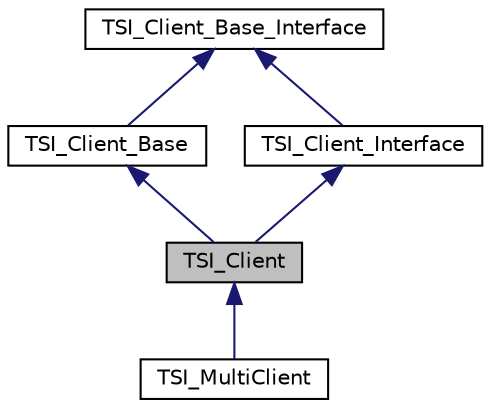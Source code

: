 digraph "TSI_Client"
{
  edge [fontname="Helvetica",fontsize="10",labelfontname="Helvetica",labelfontsize="10"];
  node [fontname="Helvetica",fontsize="10",shape=record];
  Node0 [label="TSI_Client",height=0.2,width=0.4,color="black", fillcolor="grey75", style="filled", fontcolor="black"];
  Node1 -> Node0 [dir="back",color="midnightblue",fontsize="10",style="solid",fontname="Helvetica"];
  Node1 [label="TSI_Client_Base",height=0.2,width=0.4,color="black", fillcolor="white", style="filled",URL="$d1/d39/class_t_s_i___client_1_1_t_s_i___client___base.html"];
  Node2 -> Node1 [dir="back",color="midnightblue",fontsize="10",style="solid",fontname="Helvetica"];
  Node2 [label="TSI_Client_Base_Interface",height=0.2,width=0.4,color="black", fillcolor="white", style="filled",URL="$d0/da6/interface_t_s_i___client_1_1_t_s_i___client___base___interface.html"];
  Node3 -> Node0 [dir="back",color="midnightblue",fontsize="10",style="solid",fontname="Helvetica"];
  Node3 [label="TSI_Client_Interface",height=0.2,width=0.4,color="black", fillcolor="white", style="filled",URL="$d2/d55/interface_t_s_i___client_1_1_t_s_i___client___interface.html"];
  Node2 -> Node3 [dir="back",color="midnightblue",fontsize="10",style="solid",fontname="Helvetica"];
  Node0 -> Node4 [dir="back",color="midnightblue",fontsize="10",style="solid",fontname="Helvetica"];
  Node4 [label="TSI_MultiClient",height=0.2,width=0.4,color="black", fillcolor="white", style="filled",URL="$d3/df8/class_t_s_i___multi_client_1_1_t_s_i___multi_client.html"];
}
